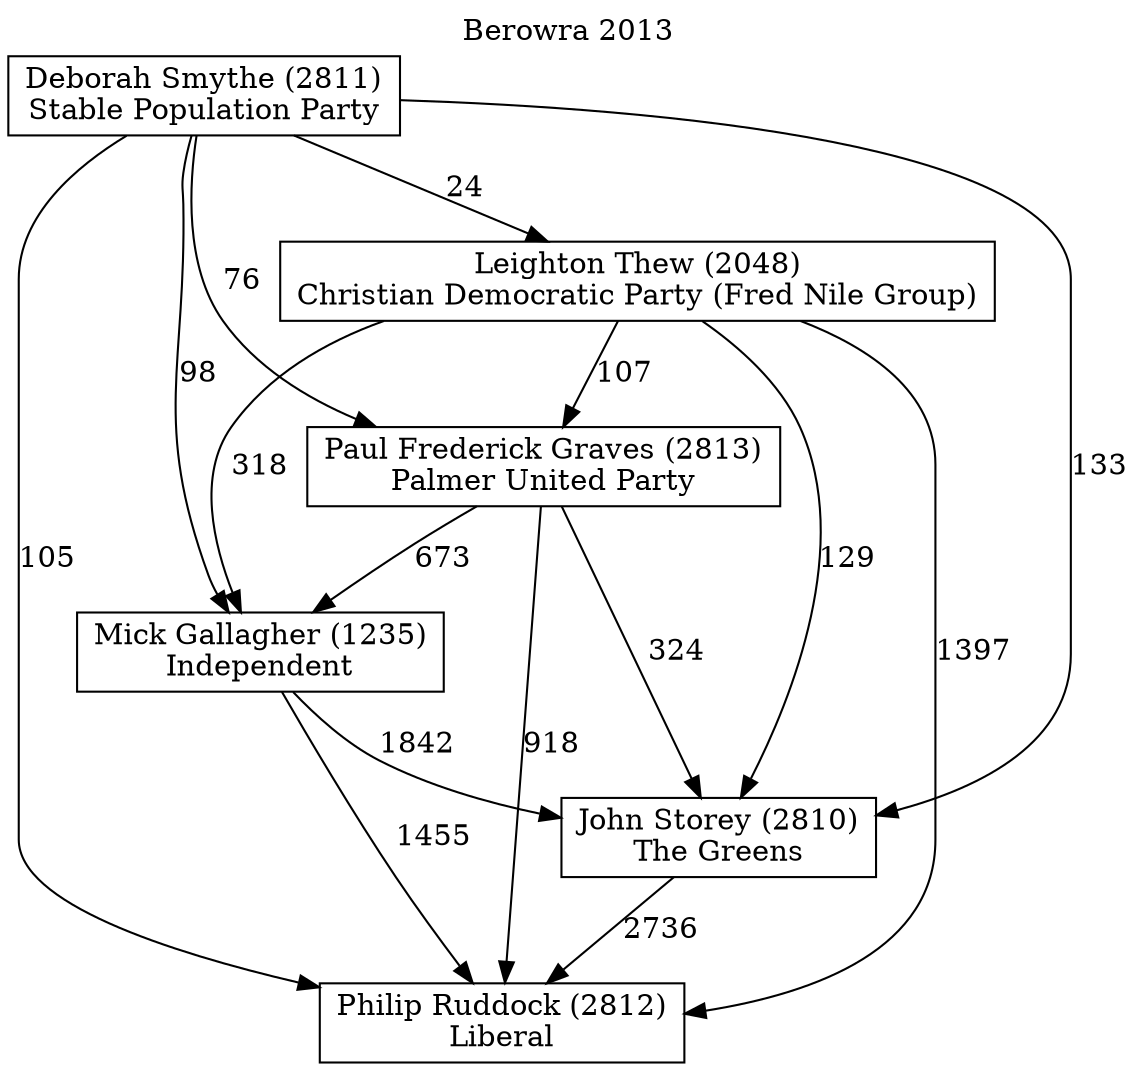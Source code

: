 // House preference flow
digraph "Philip Ruddock (2812)_Berowra_2013" {
	graph [label="Berowra 2013" labelloc=t mclimit=10]
	node [shape=box]
	"Philip Ruddock (2812)" [label="Philip Ruddock (2812)
Liberal"]
	"John Storey (2810)" [label="John Storey (2810)
The Greens"]
	"Mick Gallagher (1235)" [label="Mick Gallagher (1235)
Independent"]
	"Paul Frederick Graves (2813)" [label="Paul Frederick Graves (2813)
Palmer United Party"]
	"Leighton Thew (2048)" [label="Leighton Thew (2048)
Christian Democratic Party (Fred Nile Group)"]
	"Deborah Smythe (2811)" [label="Deborah Smythe (2811)
Stable Population Party"]
	"John Storey (2810)" -> "Philip Ruddock (2812)" [label=2736]
	"Mick Gallagher (1235)" -> "John Storey (2810)" [label=1842]
	"Paul Frederick Graves (2813)" -> "Mick Gallagher (1235)" [label=673]
	"Leighton Thew (2048)" -> "Paul Frederick Graves (2813)" [label=107]
	"Deborah Smythe (2811)" -> "Leighton Thew (2048)" [label=24]
	"Mick Gallagher (1235)" -> "Philip Ruddock (2812)" [label=1455]
	"Paul Frederick Graves (2813)" -> "Philip Ruddock (2812)" [label=918]
	"Leighton Thew (2048)" -> "Philip Ruddock (2812)" [label=1397]
	"Deborah Smythe (2811)" -> "Philip Ruddock (2812)" [label=105]
	"Deborah Smythe (2811)" -> "Paul Frederick Graves (2813)" [label=76]
	"Leighton Thew (2048)" -> "Mick Gallagher (1235)" [label=318]
	"Deborah Smythe (2811)" -> "Mick Gallagher (1235)" [label=98]
	"Paul Frederick Graves (2813)" -> "John Storey (2810)" [label=324]
	"Leighton Thew (2048)" -> "John Storey (2810)" [label=129]
	"Deborah Smythe (2811)" -> "John Storey (2810)" [label=133]
}

